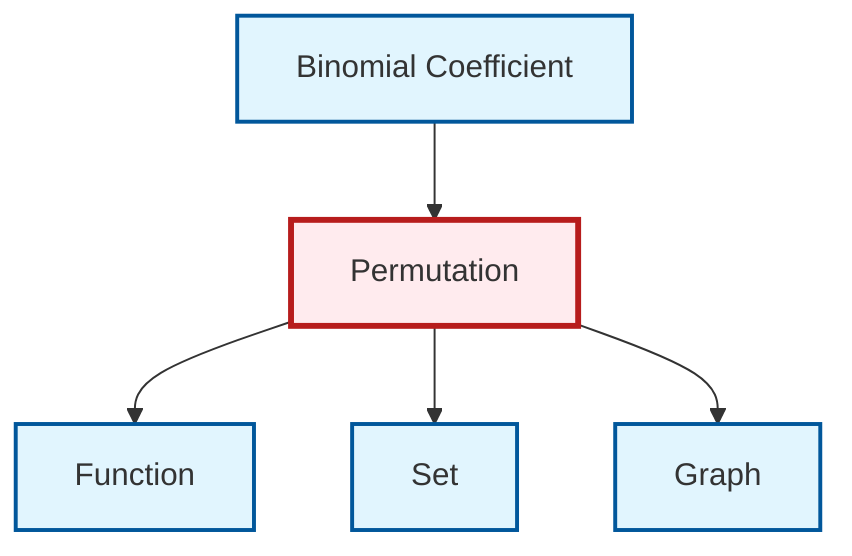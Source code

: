 graph TD
    classDef definition fill:#e1f5fe,stroke:#01579b,stroke-width:2px
    classDef theorem fill:#f3e5f5,stroke:#4a148c,stroke-width:2px
    classDef axiom fill:#fff3e0,stroke:#e65100,stroke-width:2px
    classDef example fill:#e8f5e9,stroke:#1b5e20,stroke-width:2px
    classDef current fill:#ffebee,stroke:#b71c1c,stroke-width:3px
    def-graph["Graph"]:::definition
    def-set["Set"]:::definition
    def-permutation["Permutation"]:::definition
    def-binomial-coefficient["Binomial Coefficient"]:::definition
    def-function["Function"]:::definition
    def-permutation --> def-function
    def-permutation --> def-set
    def-binomial-coefficient --> def-permutation
    def-permutation --> def-graph
    class def-permutation current